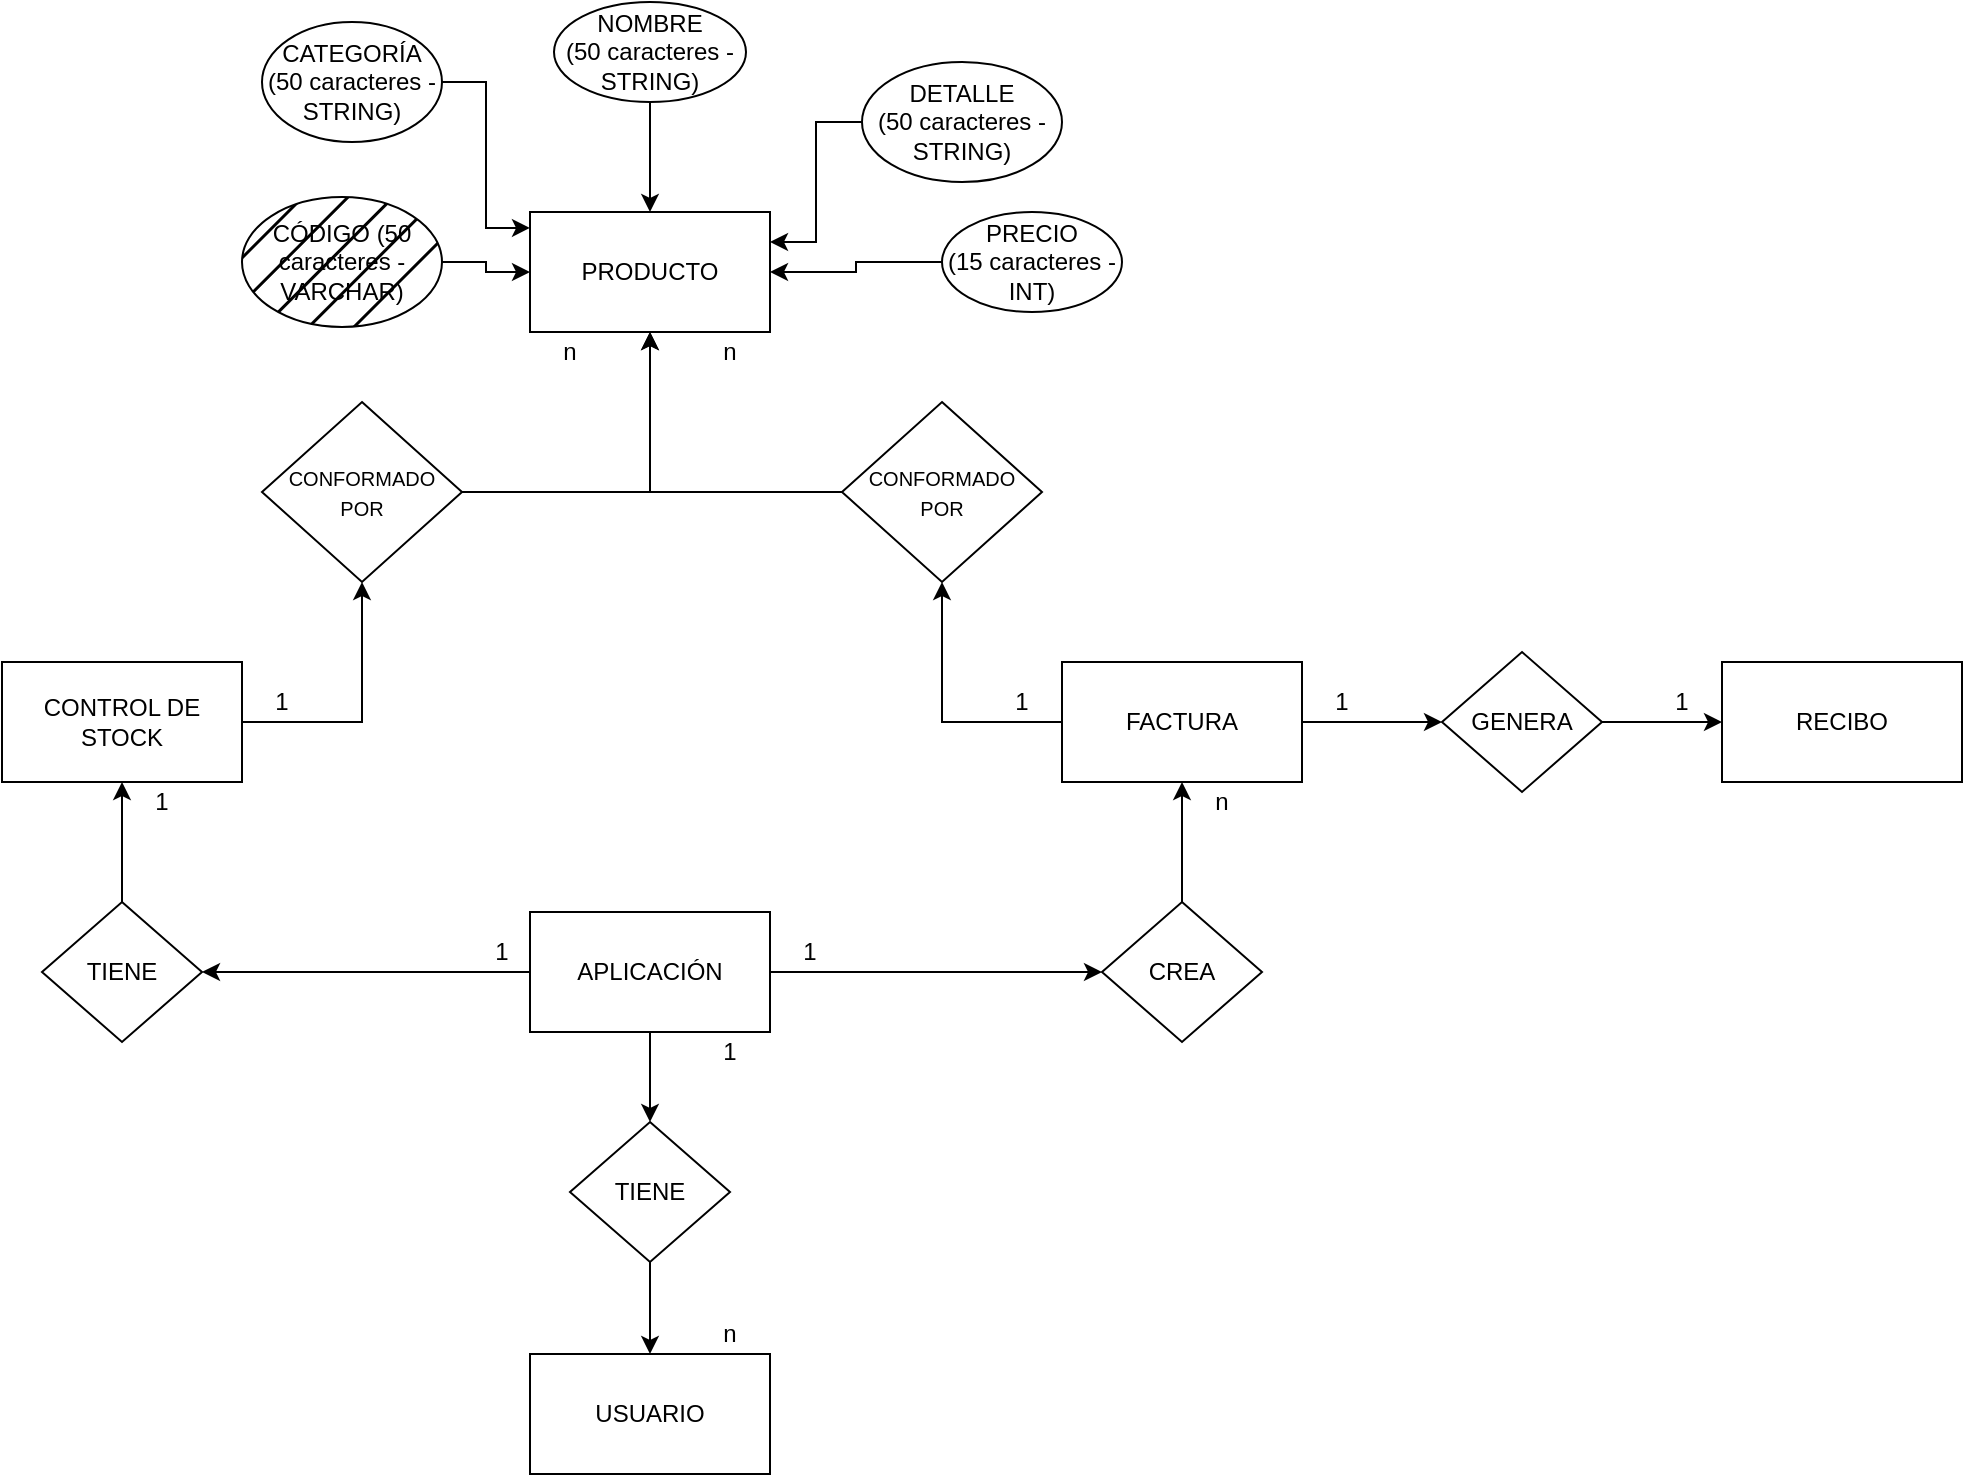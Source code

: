 <mxfile version="21.1.9" type="device">
  <diagram name="Página-1" id="AepbXCgjnHJDwi-GlF7M">
    <mxGraphModel dx="1434" dy="1616" grid="1" gridSize="10" guides="1" tooltips="1" connect="1" arrows="1" fold="1" page="1" pageScale="1" pageWidth="1169" pageHeight="827" math="0" shadow="0">
      <root>
        <mxCell id="0" />
        <mxCell id="1" parent="0" />
        <mxCell id="afxZPn47sews8vrAxT-C-2" value="PRODUCTO" style="rounded=0;whiteSpace=wrap;html=1;" vertex="1" parent="1">
          <mxGeometry x="534" y="85" width="120" height="60" as="geometry" />
        </mxCell>
        <mxCell id="afxZPn47sews8vrAxT-C-19" style="edgeStyle=orthogonalEdgeStyle;rounded=0;orthogonalLoop=1;jettySize=auto;html=1;entryX=0;entryY=0.5;entryDx=0;entryDy=0;" edge="1" parent="1" source="afxZPn47sews8vrAxT-C-12" target="afxZPn47sews8vrAxT-C-2">
          <mxGeometry relative="1" as="geometry" />
        </mxCell>
        <mxCell id="afxZPn47sews8vrAxT-C-12" value="CÓDIGO (50 caracteres - VARCHAR)" style="ellipse;whiteSpace=wrap;html=1;fontSize=12;shadow=0;gradientColor=none;fillStyle=hatch;fillColor=#000000;" vertex="1" parent="1">
          <mxGeometry x="390" y="77.5" width="100" height="65" as="geometry" />
        </mxCell>
        <mxCell id="afxZPn47sews8vrAxT-C-23" style="edgeStyle=orthogonalEdgeStyle;rounded=0;orthogonalLoop=1;jettySize=auto;html=1;entryX=0.5;entryY=0;entryDx=0;entryDy=0;" edge="1" parent="1" source="afxZPn47sews8vrAxT-C-14" target="afxZPn47sews8vrAxT-C-2">
          <mxGeometry relative="1" as="geometry" />
        </mxCell>
        <mxCell id="afxZPn47sews8vrAxT-C-14" value="NOMBRE&lt;br&gt;(50 caracteres - STRING)" style="ellipse;whiteSpace=wrap;html=1;fontSize=12;" vertex="1" parent="1">
          <mxGeometry x="546" y="-20" width="96" height="50" as="geometry" />
        </mxCell>
        <mxCell id="afxZPn47sews8vrAxT-C-22" style="edgeStyle=orthogonalEdgeStyle;rounded=0;orthogonalLoop=1;jettySize=auto;html=1;entryX=0;entryY=0.133;entryDx=0;entryDy=0;entryPerimeter=0;" edge="1" parent="1" source="afxZPn47sews8vrAxT-C-15" target="afxZPn47sews8vrAxT-C-2">
          <mxGeometry relative="1" as="geometry" />
        </mxCell>
        <mxCell id="afxZPn47sews8vrAxT-C-15" value="CATEGORÍA (50 caracteres - STRING)" style="ellipse;whiteSpace=wrap;html=1;fontSize=12;" vertex="1" parent="1">
          <mxGeometry x="400" y="-10" width="90" height="60" as="geometry" />
        </mxCell>
        <mxCell id="afxZPn47sews8vrAxT-C-24" style="edgeStyle=orthogonalEdgeStyle;rounded=0;orthogonalLoop=1;jettySize=auto;html=1;entryX=1;entryY=0.25;entryDx=0;entryDy=0;" edge="1" parent="1" source="afxZPn47sews8vrAxT-C-16" target="afxZPn47sews8vrAxT-C-2">
          <mxGeometry relative="1" as="geometry" />
        </mxCell>
        <mxCell id="afxZPn47sews8vrAxT-C-16" value="DETALLE&lt;br&gt;(50 caracteres - STRING)" style="ellipse;whiteSpace=wrap;html=1;fontSize=12;" vertex="1" parent="1">
          <mxGeometry x="700" y="10" width="100" height="60" as="geometry" />
        </mxCell>
        <mxCell id="afxZPn47sews8vrAxT-C-28" style="edgeStyle=orthogonalEdgeStyle;rounded=0;orthogonalLoop=1;jettySize=auto;html=1;entryX=1;entryY=0.5;entryDx=0;entryDy=0;" edge="1" parent="1" source="afxZPn47sews8vrAxT-C-17" target="afxZPn47sews8vrAxT-C-2">
          <mxGeometry relative="1" as="geometry" />
        </mxCell>
        <mxCell id="afxZPn47sews8vrAxT-C-17" value="PRECIO&lt;br&gt;(15 caracteres - INT)" style="ellipse;whiteSpace=wrap;html=1;fontSize=12;" vertex="1" parent="1">
          <mxGeometry x="740" y="85" width="90" height="50" as="geometry" />
        </mxCell>
        <mxCell id="afxZPn47sews8vrAxT-C-61" style="edgeStyle=orthogonalEdgeStyle;rounded=0;orthogonalLoop=1;jettySize=auto;html=1;" edge="1" parent="1" source="afxZPn47sews8vrAxT-C-29" target="afxZPn47sews8vrAxT-C-60">
          <mxGeometry relative="1" as="geometry" />
        </mxCell>
        <mxCell id="afxZPn47sews8vrAxT-C-69" style="edgeStyle=orthogonalEdgeStyle;rounded=0;orthogonalLoop=1;jettySize=auto;html=1;" edge="1" parent="1" source="afxZPn47sews8vrAxT-C-29" target="afxZPn47sews8vrAxT-C-68">
          <mxGeometry relative="1" as="geometry" />
        </mxCell>
        <mxCell id="afxZPn47sews8vrAxT-C-73" style="edgeStyle=orthogonalEdgeStyle;rounded=0;orthogonalLoop=1;jettySize=auto;html=1;entryX=0;entryY=0.5;entryDx=0;entryDy=0;" edge="1" parent="1" source="afxZPn47sews8vrAxT-C-29" target="afxZPn47sews8vrAxT-C-74">
          <mxGeometry relative="1" as="geometry">
            <mxPoint x="730" y="465" as="targetPoint" />
          </mxGeometry>
        </mxCell>
        <mxCell id="afxZPn47sews8vrAxT-C-29" value="APLICACIÓN" style="rounded=0;whiteSpace=wrap;html=1;" vertex="1" parent="1">
          <mxGeometry x="534" y="435" width="120" height="60" as="geometry" />
        </mxCell>
        <mxCell id="afxZPn47sews8vrAxT-C-47" style="edgeStyle=orthogonalEdgeStyle;rounded=0;orthogonalLoop=1;jettySize=auto;html=1;entryX=0.5;entryY=1;entryDx=0;entryDy=0;" edge="1" parent="1" source="afxZPn47sews8vrAxT-C-30" target="afxZPn47sews8vrAxT-C-46">
          <mxGeometry relative="1" as="geometry" />
        </mxCell>
        <mxCell id="afxZPn47sews8vrAxT-C-67" style="edgeStyle=orthogonalEdgeStyle;rounded=0;orthogonalLoop=1;jettySize=auto;html=1;" edge="1" parent="1" source="afxZPn47sews8vrAxT-C-30" target="afxZPn47sews8vrAxT-C-51">
          <mxGeometry relative="1" as="geometry" />
        </mxCell>
        <mxCell id="afxZPn47sews8vrAxT-C-30" value="FACTURA" style="rounded=0;whiteSpace=wrap;html=1;" vertex="1" parent="1">
          <mxGeometry x="800" y="310" width="120" height="60" as="geometry" />
        </mxCell>
        <mxCell id="afxZPn47sews8vrAxT-C-44" style="edgeStyle=orthogonalEdgeStyle;rounded=0;orthogonalLoop=1;jettySize=auto;html=1;" edge="1" parent="1" source="afxZPn47sews8vrAxT-C-31" target="afxZPn47sews8vrAxT-C-43">
          <mxGeometry relative="1" as="geometry" />
        </mxCell>
        <mxCell id="afxZPn47sews8vrAxT-C-31" value="CONTROL DE STOCK" style="rounded=0;whiteSpace=wrap;html=1;" vertex="1" parent="1">
          <mxGeometry x="270" y="310" width="120" height="60" as="geometry" />
        </mxCell>
        <mxCell id="afxZPn47sews8vrAxT-C-32" value="USUARIO" style="rounded=0;whiteSpace=wrap;html=1;" vertex="1" parent="1">
          <mxGeometry x="534" y="656" width="120" height="60" as="geometry" />
        </mxCell>
        <mxCell id="afxZPn47sews8vrAxT-C-33" value="RECIBO" style="rounded=0;whiteSpace=wrap;html=1;" vertex="1" parent="1">
          <mxGeometry x="1130" y="310" width="120" height="60" as="geometry" />
        </mxCell>
        <mxCell id="afxZPn47sews8vrAxT-C-45" style="edgeStyle=orthogonalEdgeStyle;rounded=0;orthogonalLoop=1;jettySize=auto;html=1;entryX=0.5;entryY=1;entryDx=0;entryDy=0;" edge="1" parent="1" source="afxZPn47sews8vrAxT-C-43" target="afxZPn47sews8vrAxT-C-2">
          <mxGeometry relative="1" as="geometry" />
        </mxCell>
        <mxCell id="afxZPn47sews8vrAxT-C-43" value="&lt;font style=&quot;font-size: 10px;&quot;&gt;CONFORMADO &lt;br&gt;POR&lt;/font&gt;" style="rhombus;whiteSpace=wrap;html=1;verticalAlign=middle;" vertex="1" parent="1">
          <mxGeometry x="400" y="180" width="100" height="90" as="geometry" />
        </mxCell>
        <mxCell id="afxZPn47sews8vrAxT-C-48" style="edgeStyle=orthogonalEdgeStyle;rounded=0;orthogonalLoop=1;jettySize=auto;html=1;entryX=0.5;entryY=1;entryDx=0;entryDy=0;" edge="1" parent="1" source="afxZPn47sews8vrAxT-C-46" target="afxZPn47sews8vrAxT-C-2">
          <mxGeometry relative="1" as="geometry" />
        </mxCell>
        <mxCell id="afxZPn47sews8vrAxT-C-46" value="&lt;font style=&quot;font-size: 10px;&quot;&gt;CONFORMADO &lt;br&gt;POR&lt;/font&gt;" style="rhombus;whiteSpace=wrap;html=1;verticalAlign=middle;" vertex="1" parent="1">
          <mxGeometry x="690" y="180" width="100" height="90" as="geometry" />
        </mxCell>
        <mxCell id="afxZPn47sews8vrAxT-C-53" style="edgeStyle=orthogonalEdgeStyle;rounded=0;orthogonalLoop=1;jettySize=auto;html=1;" edge="1" parent="1" source="afxZPn47sews8vrAxT-C-51" target="afxZPn47sews8vrAxT-C-33">
          <mxGeometry relative="1" as="geometry" />
        </mxCell>
        <mxCell id="afxZPn47sews8vrAxT-C-51" value="GENERA" style="rhombus;whiteSpace=wrap;html=1;verticalAlign=middle;" vertex="1" parent="1">
          <mxGeometry x="990" y="305" width="80" height="70" as="geometry" />
        </mxCell>
        <mxCell id="afxZPn47sews8vrAxT-C-54" value="1" style="text;html=1;strokeColor=none;fillColor=none;align=center;verticalAlign=middle;whiteSpace=wrap;rounded=0;" vertex="1" parent="1">
          <mxGeometry x="1090" y="320" width="40" height="20" as="geometry" />
        </mxCell>
        <mxCell id="afxZPn47sews8vrAxT-C-55" value="1" style="text;html=1;strokeColor=none;fillColor=none;align=center;verticalAlign=middle;whiteSpace=wrap;rounded=0;" vertex="1" parent="1">
          <mxGeometry x="920" y="320" width="40" height="20" as="geometry" />
        </mxCell>
        <mxCell id="afxZPn47sews8vrAxT-C-56" value="1" style="text;html=1;strokeColor=none;fillColor=none;align=center;verticalAlign=middle;whiteSpace=wrap;rounded=0;" vertex="1" parent="1">
          <mxGeometry x="760" y="320" width="40" height="20" as="geometry" />
        </mxCell>
        <mxCell id="afxZPn47sews8vrAxT-C-57" value="n" style="text;html=1;strokeColor=none;fillColor=none;align=center;verticalAlign=middle;whiteSpace=wrap;rounded=0;" vertex="1" parent="1">
          <mxGeometry x="614" y="145" width="40" height="20" as="geometry" />
        </mxCell>
        <mxCell id="afxZPn47sews8vrAxT-C-58" value="n" style="text;html=1;strokeColor=none;fillColor=none;align=center;verticalAlign=middle;whiteSpace=wrap;rounded=0;" vertex="1" parent="1">
          <mxGeometry x="534" y="145" width="40" height="20" as="geometry" />
        </mxCell>
        <mxCell id="afxZPn47sews8vrAxT-C-59" value="1" style="text;html=1;strokeColor=none;fillColor=none;align=center;verticalAlign=middle;whiteSpace=wrap;rounded=0;" vertex="1" parent="1">
          <mxGeometry x="390" y="320" width="40" height="20" as="geometry" />
        </mxCell>
        <mxCell id="afxZPn47sews8vrAxT-C-62" style="edgeStyle=orthogonalEdgeStyle;rounded=0;orthogonalLoop=1;jettySize=auto;html=1;entryX=0.5;entryY=0;entryDx=0;entryDy=0;" edge="1" parent="1" source="afxZPn47sews8vrAxT-C-60" target="afxZPn47sews8vrAxT-C-32">
          <mxGeometry relative="1" as="geometry" />
        </mxCell>
        <mxCell id="afxZPn47sews8vrAxT-C-60" value="TIENE" style="rhombus;whiteSpace=wrap;html=1;verticalAlign=middle;" vertex="1" parent="1">
          <mxGeometry x="554" y="540" width="80" height="70" as="geometry" />
        </mxCell>
        <mxCell id="afxZPn47sews8vrAxT-C-64" value="1" style="text;html=1;strokeColor=none;fillColor=none;align=center;verticalAlign=middle;whiteSpace=wrap;rounded=0;" vertex="1" parent="1">
          <mxGeometry x="614" y="495" width="40" height="20" as="geometry" />
        </mxCell>
        <mxCell id="afxZPn47sews8vrAxT-C-65" value="n" style="text;html=1;strokeColor=none;fillColor=none;align=center;verticalAlign=middle;whiteSpace=wrap;rounded=0;" vertex="1" parent="1">
          <mxGeometry x="614" y="636" width="40" height="20" as="geometry" />
        </mxCell>
        <mxCell id="afxZPn47sews8vrAxT-C-70" style="edgeStyle=orthogonalEdgeStyle;rounded=0;orthogonalLoop=1;jettySize=auto;html=1;entryX=0.5;entryY=1;entryDx=0;entryDy=0;" edge="1" parent="1" source="afxZPn47sews8vrAxT-C-68" target="afxZPn47sews8vrAxT-C-31">
          <mxGeometry relative="1" as="geometry" />
        </mxCell>
        <mxCell id="afxZPn47sews8vrAxT-C-68" value="TIENE" style="rhombus;whiteSpace=wrap;html=1;verticalAlign=middle;" vertex="1" parent="1">
          <mxGeometry x="290" y="430" width="80" height="70" as="geometry" />
        </mxCell>
        <mxCell id="afxZPn47sews8vrAxT-C-71" value="1" style="text;html=1;strokeColor=none;fillColor=none;align=center;verticalAlign=middle;whiteSpace=wrap;rounded=0;" vertex="1" parent="1">
          <mxGeometry x="500" y="445" width="40" height="20" as="geometry" />
        </mxCell>
        <mxCell id="afxZPn47sews8vrAxT-C-72" value="1" style="text;html=1;strokeColor=none;fillColor=none;align=center;verticalAlign=middle;whiteSpace=wrap;rounded=0;" vertex="1" parent="1">
          <mxGeometry x="330" y="370" width="40" height="20" as="geometry" />
        </mxCell>
        <mxCell id="afxZPn47sews8vrAxT-C-75" style="edgeStyle=orthogonalEdgeStyle;rounded=0;orthogonalLoop=1;jettySize=auto;html=1;entryX=0.5;entryY=1;entryDx=0;entryDy=0;" edge="1" parent="1" source="afxZPn47sews8vrAxT-C-74" target="afxZPn47sews8vrAxT-C-30">
          <mxGeometry relative="1" as="geometry" />
        </mxCell>
        <mxCell id="afxZPn47sews8vrAxT-C-74" value="CREA" style="rhombus;whiteSpace=wrap;html=1;verticalAlign=middle;" vertex="1" parent="1">
          <mxGeometry x="820" y="430" width="80" height="70" as="geometry" />
        </mxCell>
        <mxCell id="afxZPn47sews8vrAxT-C-76" value="1" style="text;html=1;strokeColor=none;fillColor=none;align=center;verticalAlign=middle;whiteSpace=wrap;rounded=0;" vertex="1" parent="1">
          <mxGeometry x="654" y="445" width="40" height="20" as="geometry" />
        </mxCell>
        <mxCell id="afxZPn47sews8vrAxT-C-77" value="n" style="text;html=1;strokeColor=none;fillColor=none;align=center;verticalAlign=middle;whiteSpace=wrap;rounded=0;" vertex="1" parent="1">
          <mxGeometry x="860" y="370" width="40" height="20" as="geometry" />
        </mxCell>
      </root>
    </mxGraphModel>
  </diagram>
</mxfile>
